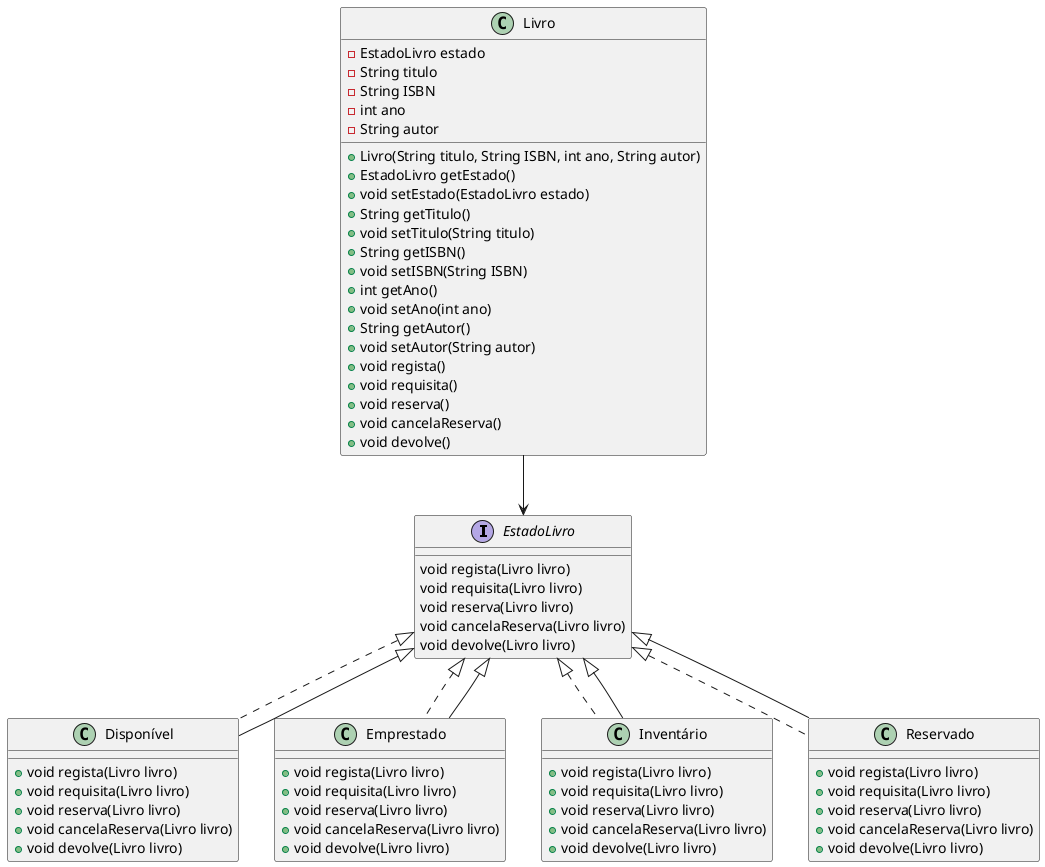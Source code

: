 @startuml

interface EstadoLivro {
    void regista(Livro livro)
    void requisita(Livro livro)
    void reserva(Livro livro)
    void cancelaReserva(Livro livro)
    void devolve(Livro livro)
}

class Disponível implements EstadoLivro {
    + void regista(Livro livro)
    + void requisita(Livro livro)
    + void reserva(Livro livro)
    + void cancelaReserva(Livro livro)
    + void devolve(Livro livro)
}

class Emprestado implements EstadoLivro {
    + void regista(Livro livro)
    + void requisita(Livro livro)
    + void reserva(Livro livro)
    + void cancelaReserva(Livro livro)
    + void devolve(Livro livro)
}

class Inventário implements EstadoLivro {
    + void regista(Livro livro)
    + void requisita(Livro livro)
    + void reserva(Livro livro)
    + void cancelaReserva(Livro livro)
    + void devolve(Livro livro)
}

class Reservado implements EstadoLivro {
    + void regista(Livro livro)
    + void requisita(Livro livro)
    + void reserva(Livro livro)
    + void cancelaReserva(Livro livro)
    + void devolve(Livro livro)
}

class Livro {
    - EstadoLivro estado
    - String titulo
    - String ISBN
    - int ano
    - String autor

    + Livro(String titulo, String ISBN, int ano, String autor)
    + EstadoLivro getEstado()
    + void setEstado(EstadoLivro estado)
    + String getTitulo()
    + void setTitulo(String titulo)
    + String getISBN()
    + void setISBN(String ISBN)
    + int getAno()
    + void setAno(int ano)
    + String getAutor()
    + void setAutor(String autor)
    + void regista()
    + void requisita()
    + void reserva()
    + void cancelaReserva()
    + void devolve()
}

Livro --> EstadoLivro
EstadoLivro <|-- Disponível
EstadoLivro <|-- Emprestado
EstadoLivro <|-- Inventário
EstadoLivro <|-- Reservado

@enduml
